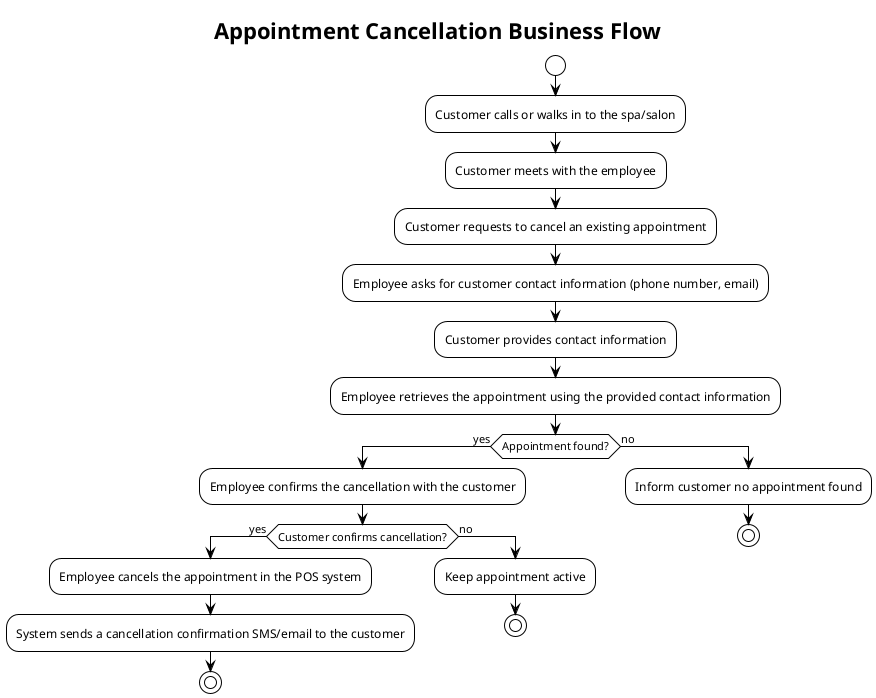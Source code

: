 @startuml appointment_cancellation_flow
!theme plain
title Appointment Cancellation Business Flow

start
:Customer calls or walks in to the spa/salon;
:Customer meets with the employee;
:Customer requests to cancel an existing appointment;
:Employee asks for customer contact information (phone number, email);
:Customer provides contact information;
:Employee retrieves the appointment using the provided contact information;
if (Appointment found?) then (yes)
  :Employee confirms the cancellation with the customer;
  if (Customer confirms cancellation?) then (yes)
    :Employee cancels the appointment in the POS system;
    :System sends a cancellation confirmation SMS/email to the customer;
    stop
  else (no)
    :Keep appointment active;
    stop
  endif
else (no)
  :Inform customer no appointment found;
  stop
endif

@enduml